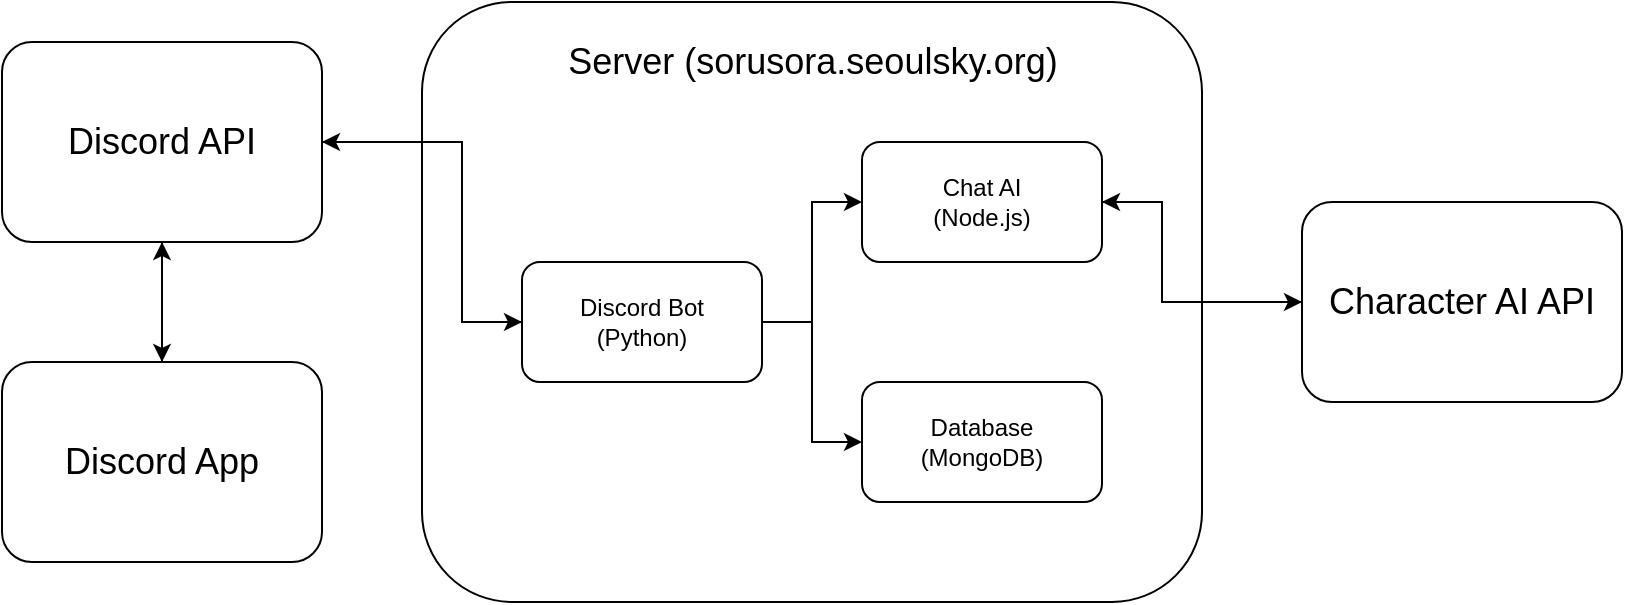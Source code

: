 <mxfile version="24.0.4" type="device">
  <diagram name="Page-1" id="s6sJN6m9JbbLE2tuZze1">
    <mxGraphModel dx="1141" dy="636" grid="1" gridSize="10" guides="1" tooltips="1" connect="1" arrows="1" fold="1" page="1" pageScale="1" pageWidth="850" pageHeight="1100" math="0" shadow="0">
      <root>
        <mxCell id="0" />
        <mxCell id="1" parent="0" />
        <mxCell id="g41JNA4TQSj-61qN1NvQ-1" value="" style="rounded=1;whiteSpace=wrap;html=1;" vertex="1" parent="1">
          <mxGeometry x="270" y="150" width="390" height="300" as="geometry" />
        </mxCell>
        <mxCell id="g41JNA4TQSj-61qN1NvQ-2" value="&lt;font style=&quot;font-size: 18px;&quot;&gt;Server (sorusora.seoulsky.org)&lt;/font&gt;" style="text;html=1;align=center;verticalAlign=middle;resizable=0;points=[];autosize=1;strokeColor=none;fillColor=none;" vertex="1" parent="1">
          <mxGeometry x="330" y="160" width="270" height="40" as="geometry" />
        </mxCell>
        <mxCell id="g41JNA4TQSj-61qN1NvQ-11" style="edgeStyle=orthogonalEdgeStyle;rounded=0;orthogonalLoop=1;jettySize=auto;html=1;" edge="1" parent="1" source="g41JNA4TQSj-61qN1NvQ-7" target="g41JNA4TQSj-61qN1NvQ-10">
          <mxGeometry relative="1" as="geometry" />
        </mxCell>
        <mxCell id="g41JNA4TQSj-61qN1NvQ-12" style="edgeStyle=orthogonalEdgeStyle;rounded=0;orthogonalLoop=1;jettySize=auto;html=1;" edge="1" parent="1" source="g41JNA4TQSj-61qN1NvQ-7" target="g41JNA4TQSj-61qN1NvQ-9">
          <mxGeometry relative="1" as="geometry" />
        </mxCell>
        <mxCell id="g41JNA4TQSj-61qN1NvQ-29" style="edgeStyle=orthogonalEdgeStyle;rounded=0;orthogonalLoop=1;jettySize=auto;html=1;entryX=1;entryY=0.5;entryDx=0;entryDy=0;" edge="1" parent="1" source="g41JNA4TQSj-61qN1NvQ-7" target="g41JNA4TQSj-61qN1NvQ-13">
          <mxGeometry relative="1" as="geometry">
            <Array as="points">
              <mxPoint x="290" y="310" />
              <mxPoint x="290" y="220" />
            </Array>
          </mxGeometry>
        </mxCell>
        <mxCell id="g41JNA4TQSj-61qN1NvQ-7" value="&lt;div&gt;Discord Bot&lt;/div&gt;&lt;div&gt;(Python)&lt;/div&gt;" style="rounded=1;whiteSpace=wrap;html=1;" vertex="1" parent="1">
          <mxGeometry x="320" y="280" width="120" height="60" as="geometry" />
        </mxCell>
        <mxCell id="g41JNA4TQSj-61qN1NvQ-9" value="Database&lt;div&gt;(MongoDB)&lt;/div&gt;" style="rounded=1;whiteSpace=wrap;html=1;" vertex="1" parent="1">
          <mxGeometry x="490" y="340" width="120" height="60" as="geometry" />
        </mxCell>
        <mxCell id="g41JNA4TQSj-61qN1NvQ-18" style="edgeStyle=orthogonalEdgeStyle;rounded=0;orthogonalLoop=1;jettySize=auto;html=1;" edge="1" parent="1" source="g41JNA4TQSj-61qN1NvQ-10" target="g41JNA4TQSj-61qN1NvQ-15">
          <mxGeometry relative="1" as="geometry">
            <Array as="points">
              <mxPoint x="640" y="250" />
              <mxPoint x="640" y="300" />
            </Array>
          </mxGeometry>
        </mxCell>
        <mxCell id="g41JNA4TQSj-61qN1NvQ-10" value="Chat AI&lt;div&gt;(Node.js)&lt;/div&gt;" style="rounded=1;whiteSpace=wrap;html=1;" vertex="1" parent="1">
          <mxGeometry x="490" y="220" width="120" height="60" as="geometry" />
        </mxCell>
        <mxCell id="g41JNA4TQSj-61qN1NvQ-24" style="edgeStyle=orthogonalEdgeStyle;rounded=0;orthogonalLoop=1;jettySize=auto;html=1;" edge="1" parent="1" source="g41JNA4TQSj-61qN1NvQ-13" target="g41JNA4TQSj-61qN1NvQ-22">
          <mxGeometry relative="1" as="geometry" />
        </mxCell>
        <mxCell id="g41JNA4TQSj-61qN1NvQ-27" style="edgeStyle=orthogonalEdgeStyle;rounded=0;orthogonalLoop=1;jettySize=auto;html=1;entryX=0;entryY=0.5;entryDx=0;entryDy=0;" edge="1" parent="1" source="g41JNA4TQSj-61qN1NvQ-13" target="g41JNA4TQSj-61qN1NvQ-7">
          <mxGeometry relative="1" as="geometry">
            <Array as="points">
              <mxPoint x="290" y="220" />
              <mxPoint x="290" y="310" />
            </Array>
          </mxGeometry>
        </mxCell>
        <mxCell id="g41JNA4TQSj-61qN1NvQ-13" value="&lt;font style=&quot;font-size: 18px;&quot;&gt;Discord API&lt;/font&gt;" style="rounded=1;whiteSpace=wrap;html=1;" vertex="1" parent="1">
          <mxGeometry x="60" y="170" width="160" height="100" as="geometry" />
        </mxCell>
        <mxCell id="g41JNA4TQSj-61qN1NvQ-20" style="edgeStyle=orthogonalEdgeStyle;rounded=0;orthogonalLoop=1;jettySize=auto;html=1;" edge="1" parent="1" source="g41JNA4TQSj-61qN1NvQ-15" target="g41JNA4TQSj-61qN1NvQ-10">
          <mxGeometry relative="1" as="geometry">
            <Array as="points">
              <mxPoint x="640" y="300" />
              <mxPoint x="640" y="250" />
            </Array>
          </mxGeometry>
        </mxCell>
        <mxCell id="g41JNA4TQSj-61qN1NvQ-15" value="&lt;font style=&quot;font-size: 18px;&quot;&gt;Character AI API&lt;/font&gt;" style="rounded=1;whiteSpace=wrap;html=1;" vertex="1" parent="1">
          <mxGeometry x="710" y="250" width="160" height="100" as="geometry" />
        </mxCell>
        <mxCell id="g41JNA4TQSj-61qN1NvQ-23" style="edgeStyle=orthogonalEdgeStyle;rounded=0;orthogonalLoop=1;jettySize=auto;html=1;" edge="1" parent="1" source="g41JNA4TQSj-61qN1NvQ-22" target="g41JNA4TQSj-61qN1NvQ-13">
          <mxGeometry relative="1" as="geometry" />
        </mxCell>
        <mxCell id="g41JNA4TQSj-61qN1NvQ-22" value="&lt;font style=&quot;font-size: 18px;&quot;&gt;Discord App&lt;/font&gt;" style="rounded=1;whiteSpace=wrap;html=1;" vertex="1" parent="1">
          <mxGeometry x="60" y="330" width="160" height="100" as="geometry" />
        </mxCell>
      </root>
    </mxGraphModel>
  </diagram>
</mxfile>
